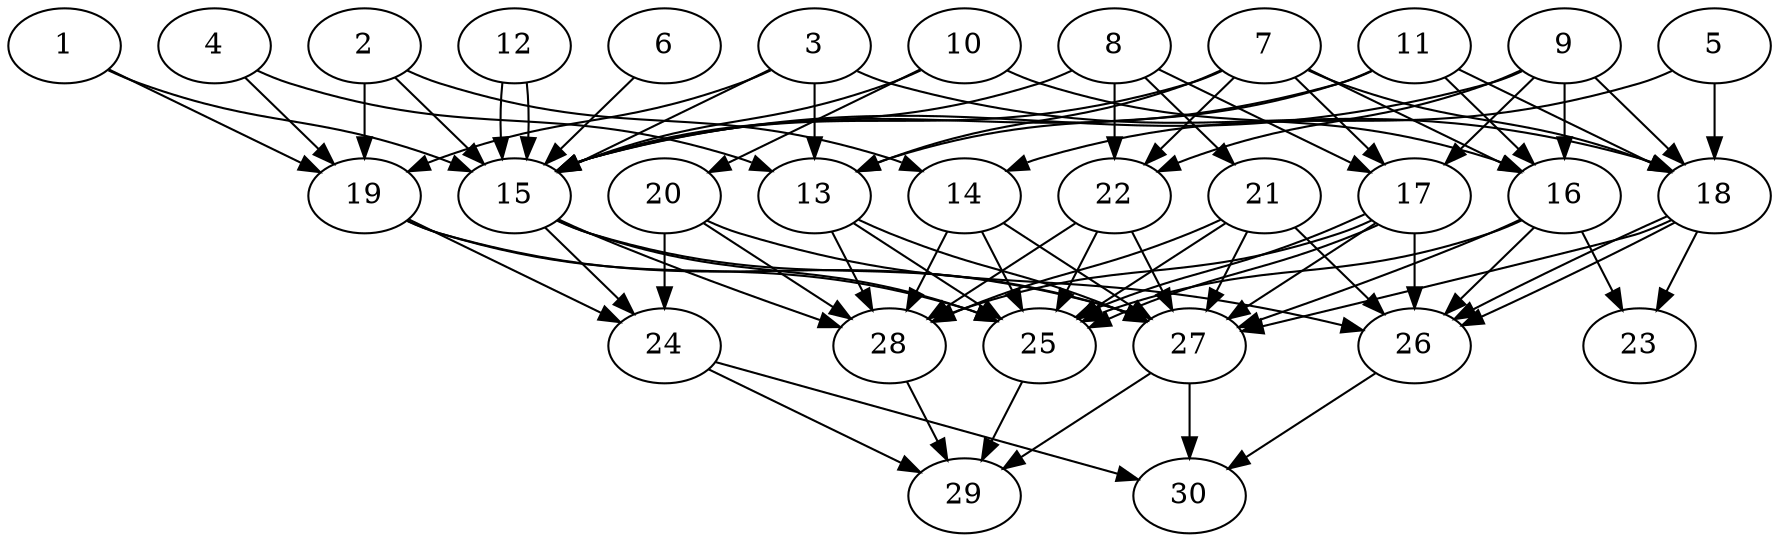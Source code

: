 // DAG automatically generated by daggen at Thu Oct  3 14:04:19 2019
// ./daggen --dot -n 30 --ccr 0.3 --fat 0.7 --regular 0.5 --density 0.9 --mindata 5242880 --maxdata 52428800 
digraph G {
  1 [size="27637760", alpha="0.19", expect_size="8291328"] 
  1 -> 15 [size ="8291328"]
  1 -> 19 [size ="8291328"]
  2 [size="36126720", alpha="0.08", expect_size="10838016"] 
  2 -> 14 [size ="10838016"]
  2 -> 15 [size ="10838016"]
  2 -> 19 [size ="10838016"]
  3 [size="168843947", alpha="0.18", expect_size="50653184"] 
  3 -> 13 [size ="50653184"]
  3 -> 15 [size ="50653184"]
  3 -> 18 [size ="50653184"]
  3 -> 19 [size ="50653184"]
  4 [size="61252267", alpha="0.02", expect_size="18375680"] 
  4 -> 13 [size ="18375680"]
  4 -> 19 [size ="18375680"]
  5 [size="71714133", alpha="0.08", expect_size="21514240"] 
  5 -> 14 [size ="21514240"]
  5 -> 18 [size ="21514240"]
  6 [size="56616960", alpha="0.06", expect_size="16985088"] 
  6 -> 15 [size ="16985088"]
  7 [size="171520000", alpha="0.04", expect_size="51456000"] 
  7 -> 13 [size ="51456000"]
  7 -> 15 [size ="51456000"]
  7 -> 16 [size ="51456000"]
  7 -> 17 [size ="51456000"]
  7 -> 18 [size ="51456000"]
  7 -> 22 [size ="51456000"]
  8 [size="66720427", alpha="0.17", expect_size="20016128"] 
  8 -> 15 [size ="20016128"]
  8 -> 17 [size ="20016128"]
  8 -> 21 [size ="20016128"]
  8 -> 22 [size ="20016128"]
  9 [size="106205867", alpha="0.16", expect_size="31861760"] 
  9 -> 15 [size ="31861760"]
  9 -> 16 [size ="31861760"]
  9 -> 17 [size ="31861760"]
  9 -> 18 [size ="31861760"]
  9 -> 22 [size ="31861760"]
  10 [size="64105813", alpha="0.18", expect_size="19231744"] 
  10 -> 15 [size ="19231744"]
  10 -> 16 [size ="19231744"]
  10 -> 20 [size ="19231744"]
  11 [size="114350080", alpha="0.06", expect_size="34305024"] 
  11 -> 13 [size ="34305024"]
  11 -> 15 [size ="34305024"]
  11 -> 16 [size ="34305024"]
  11 -> 18 [size ="34305024"]
  12 [size="107765760", alpha="0.11", expect_size="32329728"] 
  12 -> 15 [size ="32329728"]
  12 -> 15 [size ="32329728"]
  13 [size="172615680", alpha="0.13", expect_size="51784704"] 
  13 -> 25 [size ="51784704"]
  13 -> 27 [size ="51784704"]
  13 -> 28 [size ="51784704"]
  14 [size="155781120", alpha="0.00", expect_size="46734336"] 
  14 -> 25 [size ="46734336"]
  14 -> 27 [size ="46734336"]
  14 -> 28 [size ="46734336"]
  15 [size="173547520", alpha="0.08", expect_size="52064256"] 
  15 -> 24 [size ="52064256"]
  15 -> 25 [size ="52064256"]
  15 -> 27 [size ="52064256"]
  15 -> 28 [size ="52064256"]
  16 [size="82865493", alpha="0.05", expect_size="24859648"] 
  16 -> 23 [size ="24859648"]
  16 -> 25 [size ="24859648"]
  16 -> 26 [size ="24859648"]
  16 -> 27 [size ="24859648"]
  17 [size="127098880", alpha="0.18", expect_size="38129664"] 
  17 -> 25 [size ="38129664"]
  17 -> 25 [size ="38129664"]
  17 -> 26 [size ="38129664"]
  17 -> 27 [size ="38129664"]
  17 -> 28 [size ="38129664"]
  18 [size="154866347", alpha="0.06", expect_size="46459904"] 
  18 -> 23 [size ="46459904"]
  18 -> 26 [size ="46459904"]
  18 -> 26 [size ="46459904"]
  18 -> 27 [size ="46459904"]
  19 [size="127771307", alpha="0.04", expect_size="38331392"] 
  19 -> 24 [size ="38331392"]
  19 -> 25 [size ="38331392"]
  19 -> 27 [size ="38331392"]
  20 [size="94781440", alpha="0.13", expect_size="28434432"] 
  20 -> 24 [size ="28434432"]
  20 -> 26 [size ="28434432"]
  20 -> 28 [size ="28434432"]
  21 [size="80472747", alpha="0.04", expect_size="24141824"] 
  21 -> 25 [size ="24141824"]
  21 -> 26 [size ="24141824"]
  21 -> 27 [size ="24141824"]
  21 -> 28 [size ="24141824"]
  22 [size="126829227", alpha="0.18", expect_size="38048768"] 
  22 -> 25 [size ="38048768"]
  22 -> 27 [size ="38048768"]
  22 -> 28 [size ="38048768"]
  23 [size="57337173", alpha="0.10", expect_size="17201152"] 
  24 [size="163229013", alpha="0.08", expect_size="48968704"] 
  24 -> 29 [size ="48968704"]
  24 -> 30 [size ="48968704"]
  25 [size="166034773", alpha="0.13", expect_size="49810432"] 
  25 -> 29 [size ="49810432"]
  26 [size="70894933", alpha="0.03", expect_size="21268480"] 
  26 -> 30 [size ="21268480"]
  27 [size="113896107", alpha="0.13", expect_size="34168832"] 
  27 -> 29 [size ="34168832"]
  27 -> 30 [size ="34168832"]
  28 [size="101809493", alpha="0.09", expect_size="30542848"] 
  28 -> 29 [size ="30542848"]
  29 [size="148179627", alpha="0.16", expect_size="44453888"] 
  30 [size="19411627", alpha="0.09", expect_size="5823488"] 
}
